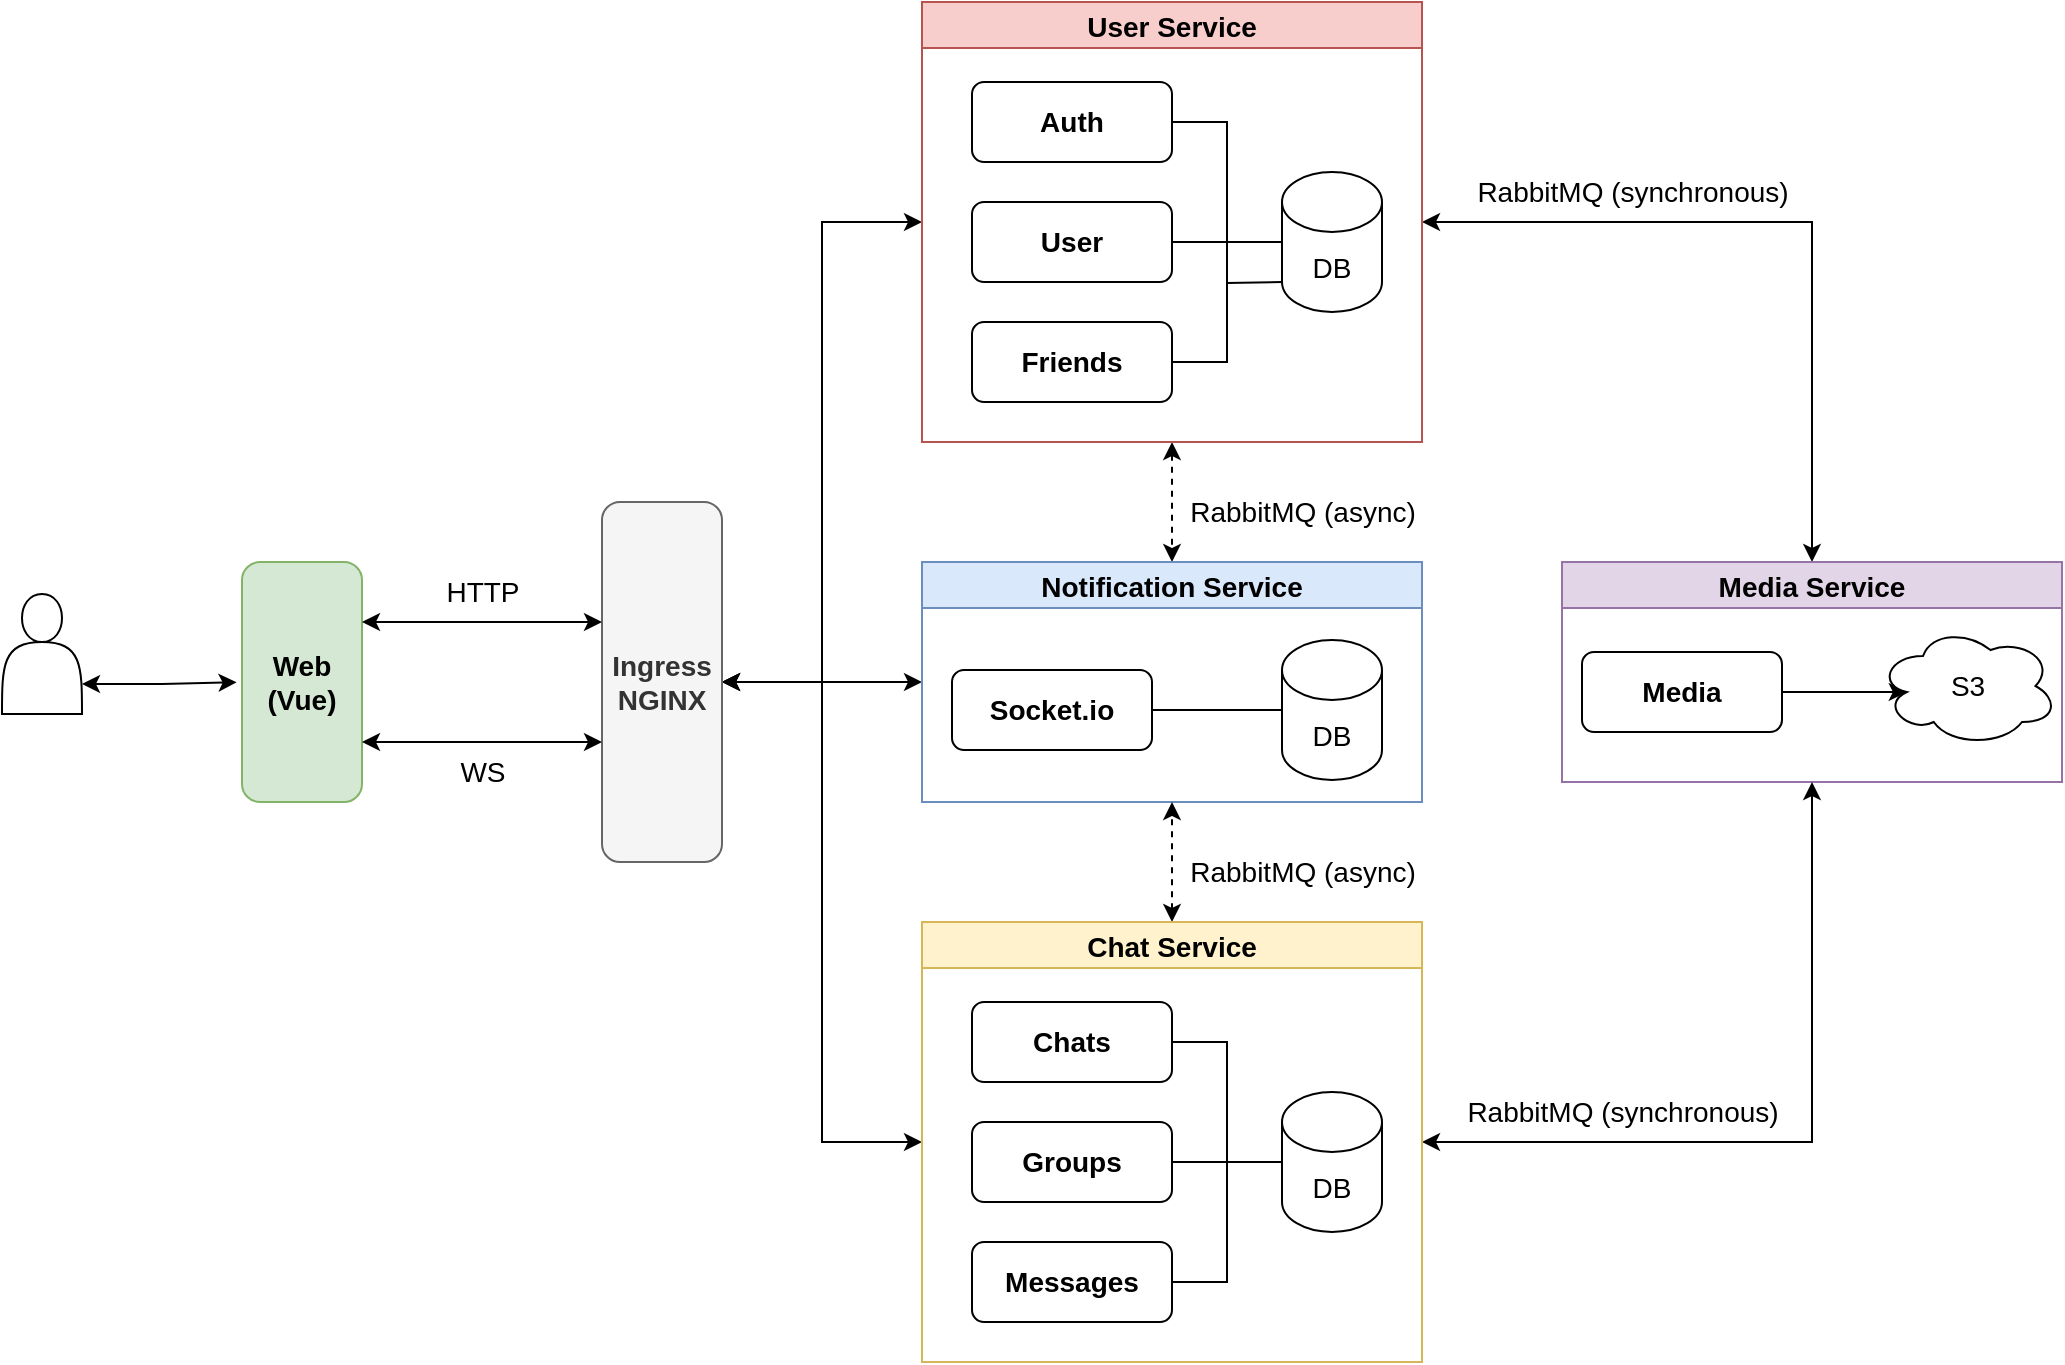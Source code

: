 <mxfile version="20.4.0" type="device"><diagram id="q94jvJhUcuVPXr8nhwDa" name="Page-1"><mxGraphModel dx="1422" dy="794" grid="1" gridSize="10" guides="1" tooltips="1" connect="1" arrows="1" fold="1" page="1" pageScale="1" pageWidth="1169" pageHeight="827" math="0" shadow="0"><root><mxCell id="0"/><mxCell id="1" parent="0"/><mxCell id="XP2sqKLZzlLJB56_FBBl-47" style="edgeStyle=orthogonalEdgeStyle;rounded=0;orthogonalLoop=1;jettySize=auto;html=1;exitX=1;exitY=0.75;exitDx=0;exitDy=0;entryX=0.501;entryY=1.045;entryDx=0;entryDy=0;entryPerimeter=0;fontSize=14;startArrow=classic;startFill=1;endArrow=classic;endFill=1;" edge="1" parent="1" source="XP2sqKLZzlLJB56_FBBl-1" target="XP2sqKLZzlLJB56_FBBl-3"><mxGeometry relative="1" as="geometry"/></mxCell><mxCell id="XP2sqKLZzlLJB56_FBBl-1" value="" style="shape=actor;whiteSpace=wrap;html=1;" vertex="1" parent="1"><mxGeometry x="60" y="336" width="40" height="60" as="geometry"/></mxCell><mxCell id="XP2sqKLZzlLJB56_FBBl-3" value="&lt;font style=&quot;font-size: 14px;&quot;&gt;&lt;b&gt;Web&lt;br&gt;(Vue)&lt;/b&gt;&lt;/font&gt;" style="rounded=1;whiteSpace=wrap;html=1;direction=south;fillColor=#d5e8d4;strokeColor=#82b366;" vertex="1" parent="1"><mxGeometry x="180" y="320" width="60" height="120" as="geometry"/></mxCell><mxCell id="XP2sqKLZzlLJB56_FBBl-52" style="edgeStyle=orthogonalEdgeStyle;rounded=0;orthogonalLoop=1;jettySize=auto;html=1;entryX=0;entryY=0.5;entryDx=0;entryDy=0;fontSize=14;startArrow=classic;startFill=1;endArrow=classic;endFill=1;exitX=0.5;exitY=0;exitDx=0;exitDy=0;" edge="1" parent="1" source="XP2sqKLZzlLJB56_FBBl-4" target="XP2sqKLZzlLJB56_FBBl-7"><mxGeometry relative="1" as="geometry"><mxPoint x="470" y="430" as="sourcePoint"/></mxGeometry></mxCell><mxCell id="XP2sqKLZzlLJB56_FBBl-53" style="edgeStyle=orthogonalEdgeStyle;rounded=0;orthogonalLoop=1;jettySize=auto;html=1;exitX=0.5;exitY=0;exitDx=0;exitDy=0;entryX=0;entryY=0.5;entryDx=0;entryDy=0;fontSize=14;startArrow=classic;startFill=1;endArrow=classic;endFill=1;" edge="1" parent="1" source="XP2sqKLZzlLJB56_FBBl-4" target="XP2sqKLZzlLJB56_FBBl-24"><mxGeometry relative="1" as="geometry"/></mxCell><mxCell id="XP2sqKLZzlLJB56_FBBl-54" style="edgeStyle=orthogonalEdgeStyle;rounded=0;orthogonalLoop=1;jettySize=auto;html=1;exitX=0.5;exitY=0;exitDx=0;exitDy=0;entryX=0;entryY=0.5;entryDx=0;entryDy=0;fontSize=14;startArrow=classic;startFill=1;endArrow=classic;endFill=1;" edge="1" parent="1" source="XP2sqKLZzlLJB56_FBBl-4" target="XP2sqKLZzlLJB56_FBBl-33"><mxGeometry relative="1" as="geometry"/></mxCell><mxCell id="XP2sqKLZzlLJB56_FBBl-4" value="&lt;b&gt;Ingress&lt;br&gt;NGINX&lt;/b&gt;" style="rounded=1;whiteSpace=wrap;html=1;fontSize=14;direction=south;fillColor=#f5f5f5;fontColor=#333333;strokeColor=#666666;" vertex="1" parent="1"><mxGeometry x="360" y="290" width="60" height="180" as="geometry"/></mxCell><mxCell id="XP2sqKLZzlLJB56_FBBl-48" style="edgeStyle=orthogonalEdgeStyle;rounded=0;orthogonalLoop=1;jettySize=auto;html=1;exitX=1;exitY=0.5;exitDx=0;exitDy=0;entryX=0.5;entryY=0;entryDx=0;entryDy=0;fontSize=14;startArrow=classic;startFill=1;endArrow=classic;endFill=1;" edge="1" parent="1" source="XP2sqKLZzlLJB56_FBBl-7" target="XP2sqKLZzlLJB56_FBBl-13"><mxGeometry relative="1" as="geometry"/></mxCell><mxCell id="XP2sqKLZzlLJB56_FBBl-50" style="edgeStyle=orthogonalEdgeStyle;rounded=0;orthogonalLoop=1;jettySize=auto;html=1;exitX=0.5;exitY=1;exitDx=0;exitDy=0;entryX=0.5;entryY=0;entryDx=0;entryDy=0;fontSize=14;startArrow=classic;startFill=1;endArrow=classic;endFill=1;dashed=1;" edge="1" parent="1" source="XP2sqKLZzlLJB56_FBBl-7" target="XP2sqKLZzlLJB56_FBBl-24"><mxGeometry relative="1" as="geometry"/></mxCell><mxCell id="XP2sqKLZzlLJB56_FBBl-7" value="User Service" style="swimlane;fontSize=14;fillColor=#f8cecc;strokeColor=#b85450;" vertex="1" parent="1"><mxGeometry x="520" y="40" width="250" height="220" as="geometry"/></mxCell><mxCell id="XP2sqKLZzlLJB56_FBBl-10" style="edgeStyle=orthogonalEdgeStyle;rounded=0;orthogonalLoop=1;jettySize=auto;html=1;exitX=0.5;exitY=0;exitDx=0;exitDy=0;entryX=0;entryY=0.5;entryDx=0;entryDy=0;entryPerimeter=0;fontSize=14;startArrow=none;startFill=0;endArrow=none;endFill=0;" edge="1" parent="XP2sqKLZzlLJB56_FBBl-7" source="XP2sqKLZzlLJB56_FBBl-5" target="XP2sqKLZzlLJB56_FBBl-6"><mxGeometry relative="1" as="geometry"/></mxCell><mxCell id="XP2sqKLZzlLJB56_FBBl-5" value="&lt;b&gt;Auth&lt;br&gt;&lt;/b&gt;" style="rounded=1;whiteSpace=wrap;html=1;fontSize=14;direction=south;" vertex="1" parent="XP2sqKLZzlLJB56_FBBl-7"><mxGeometry x="25" y="40" width="100" height="40" as="geometry"/></mxCell><mxCell id="XP2sqKLZzlLJB56_FBBl-8" value="&lt;b&gt;User&lt;br&gt;&lt;/b&gt;" style="rounded=1;whiteSpace=wrap;html=1;fontSize=14;direction=south;" vertex="1" parent="XP2sqKLZzlLJB56_FBBl-7"><mxGeometry x="25" y="100" width="100" height="40" as="geometry"/></mxCell><mxCell id="XP2sqKLZzlLJB56_FBBl-12" style="edgeStyle=orthogonalEdgeStyle;rounded=0;orthogonalLoop=1;jettySize=auto;html=1;exitX=0.5;exitY=0;exitDx=0;exitDy=0;entryX=0;entryY=0.5;entryDx=0;entryDy=0;entryPerimeter=0;fontSize=14;startArrow=none;startFill=0;endArrow=none;endFill=0;" edge="1" parent="XP2sqKLZzlLJB56_FBBl-7" source="XP2sqKLZzlLJB56_FBBl-9" target="XP2sqKLZzlLJB56_FBBl-6"><mxGeometry relative="1" as="geometry"/></mxCell><mxCell id="XP2sqKLZzlLJB56_FBBl-9" value="&lt;b&gt;Friends&lt;br&gt;&lt;/b&gt;" style="rounded=1;whiteSpace=wrap;html=1;fontSize=14;direction=south;" vertex="1" parent="XP2sqKLZzlLJB56_FBBl-7"><mxGeometry x="25" y="160" width="100" height="40" as="geometry"/></mxCell><mxCell id="XP2sqKLZzlLJB56_FBBl-6" value="DB" style="shape=cylinder3;whiteSpace=wrap;html=1;boundedLbl=1;backgroundOutline=1;size=15;fontSize=14;" vertex="1" parent="XP2sqKLZzlLJB56_FBBl-7"><mxGeometry x="180" y="85" width="50" height="70" as="geometry"/></mxCell><mxCell id="XP2sqKLZzlLJB56_FBBl-11" style="edgeStyle=orthogonalEdgeStyle;rounded=0;orthogonalLoop=1;jettySize=auto;html=1;exitX=0.5;exitY=0;exitDx=0;exitDy=0;fontSize=14;startArrow=none;startFill=0;endArrow=none;endFill=0;" edge="1" parent="1" source="XP2sqKLZzlLJB56_FBBl-8"><mxGeometry relative="1" as="geometry"><mxPoint x="700" y="180" as="targetPoint"/></mxGeometry></mxCell><mxCell id="XP2sqKLZzlLJB56_FBBl-13" value="Media Service" style="swimlane;fontSize=14;fillColor=#e1d5e7;strokeColor=#9673a6;" vertex="1" parent="1"><mxGeometry x="840" y="320" width="250" height="110" as="geometry"/></mxCell><mxCell id="XP2sqKLZzlLJB56_FBBl-23" style="edgeStyle=orthogonalEdgeStyle;rounded=0;orthogonalLoop=1;jettySize=auto;html=1;exitX=0.5;exitY=0;exitDx=0;exitDy=0;entryX=0.16;entryY=0.55;entryDx=0;entryDy=0;entryPerimeter=0;fontSize=14;startArrow=none;startFill=0;endArrow=classic;endFill=1;" edge="1" parent="XP2sqKLZzlLJB56_FBBl-13" source="XP2sqKLZzlLJB56_FBBl-16" target="XP2sqKLZzlLJB56_FBBl-22"><mxGeometry relative="1" as="geometry"/></mxCell><mxCell id="XP2sqKLZzlLJB56_FBBl-16" value="&lt;b&gt;Media&lt;br&gt;&lt;/b&gt;" style="rounded=1;whiteSpace=wrap;html=1;fontSize=14;direction=south;" vertex="1" parent="XP2sqKLZzlLJB56_FBBl-13"><mxGeometry x="10" y="45" width="100" height="40" as="geometry"/></mxCell><mxCell id="XP2sqKLZzlLJB56_FBBl-22" value="S3" style="ellipse;shape=cloud;whiteSpace=wrap;html=1;fontSize=14;" vertex="1" parent="XP2sqKLZzlLJB56_FBBl-13"><mxGeometry x="158" y="32" width="90" height="60" as="geometry"/></mxCell><mxCell id="XP2sqKLZzlLJB56_FBBl-24" value="Notification Service" style="swimlane;fontSize=14;fillColor=#dae8fc;strokeColor=#6c8ebf;" vertex="1" parent="1"><mxGeometry x="520" y="320" width="250" height="120" as="geometry"/></mxCell><mxCell id="XP2sqKLZzlLJB56_FBBl-32" style="edgeStyle=orthogonalEdgeStyle;rounded=0;orthogonalLoop=1;jettySize=auto;html=1;exitX=0.5;exitY=0;exitDx=0;exitDy=0;entryX=0;entryY=0.5;entryDx=0;entryDy=0;entryPerimeter=0;fontSize=14;startArrow=none;startFill=0;endArrow=none;endFill=0;" edge="1" parent="XP2sqKLZzlLJB56_FBBl-24" source="XP2sqKLZzlLJB56_FBBl-26" target="XP2sqKLZzlLJB56_FBBl-29"><mxGeometry relative="1" as="geometry"/></mxCell><mxCell id="XP2sqKLZzlLJB56_FBBl-26" value="&lt;b&gt;Socket.io&lt;br&gt;&lt;/b&gt;" style="rounded=1;whiteSpace=wrap;html=1;fontSize=14;direction=south;" vertex="1" parent="XP2sqKLZzlLJB56_FBBl-24"><mxGeometry x="15" y="54" width="100" height="40" as="geometry"/></mxCell><mxCell id="XP2sqKLZzlLJB56_FBBl-29" value="DB" style="shape=cylinder3;whiteSpace=wrap;html=1;boundedLbl=1;backgroundOutline=1;size=15;fontSize=14;" vertex="1" parent="XP2sqKLZzlLJB56_FBBl-24"><mxGeometry x="180" y="39" width="50" height="70" as="geometry"/></mxCell><mxCell id="XP2sqKLZzlLJB56_FBBl-49" style="edgeStyle=orthogonalEdgeStyle;rounded=0;orthogonalLoop=1;jettySize=auto;html=1;exitX=1;exitY=0.5;exitDx=0;exitDy=0;entryX=0.5;entryY=1;entryDx=0;entryDy=0;fontSize=14;startArrow=classic;startFill=1;endArrow=classic;endFill=1;" edge="1" parent="1" source="XP2sqKLZzlLJB56_FBBl-33" target="XP2sqKLZzlLJB56_FBBl-13"><mxGeometry relative="1" as="geometry"/></mxCell><mxCell id="XP2sqKLZzlLJB56_FBBl-51" style="edgeStyle=orthogonalEdgeStyle;rounded=0;orthogonalLoop=1;jettySize=auto;html=1;exitX=0.5;exitY=0;exitDx=0;exitDy=0;entryX=0.5;entryY=1;entryDx=0;entryDy=0;fontSize=14;startArrow=classic;startFill=1;endArrow=classic;endFill=1;dashed=1;" edge="1" parent="1" source="XP2sqKLZzlLJB56_FBBl-33" target="XP2sqKLZzlLJB56_FBBl-24"><mxGeometry relative="1" as="geometry"/></mxCell><mxCell id="XP2sqKLZzlLJB56_FBBl-33" value="Chat Service" style="swimlane;fontSize=14;fillColor=#fff2cc;strokeColor=#d6b656;" vertex="1" parent="1"><mxGeometry x="520" y="500" width="250" height="220" as="geometry"/></mxCell><mxCell id="XP2sqKLZzlLJB56_FBBl-34" style="edgeStyle=orthogonalEdgeStyle;rounded=0;orthogonalLoop=1;jettySize=auto;html=1;exitX=0.5;exitY=0;exitDx=0;exitDy=0;entryX=0;entryY=0.5;entryDx=0;entryDy=0;entryPerimeter=0;fontSize=14;startArrow=none;startFill=0;endArrow=none;endFill=0;" edge="1" parent="XP2sqKLZzlLJB56_FBBl-33" source="XP2sqKLZzlLJB56_FBBl-35" target="XP2sqKLZzlLJB56_FBBl-39"><mxGeometry relative="1" as="geometry"/></mxCell><mxCell id="XP2sqKLZzlLJB56_FBBl-35" value="&lt;b&gt;Chats&lt;br&gt;&lt;/b&gt;" style="rounded=1;whiteSpace=wrap;html=1;fontSize=14;direction=south;" vertex="1" parent="XP2sqKLZzlLJB56_FBBl-33"><mxGeometry x="25" y="40" width="100" height="40" as="geometry"/></mxCell><mxCell id="XP2sqKLZzlLJB56_FBBl-36" value="&lt;b&gt;Groups&lt;br&gt;&lt;/b&gt;" style="rounded=1;whiteSpace=wrap;html=1;fontSize=14;direction=south;" vertex="1" parent="XP2sqKLZzlLJB56_FBBl-33"><mxGeometry x="25" y="100" width="100" height="40" as="geometry"/></mxCell><mxCell id="XP2sqKLZzlLJB56_FBBl-37" style="edgeStyle=orthogonalEdgeStyle;rounded=0;orthogonalLoop=1;jettySize=auto;html=1;exitX=0.5;exitY=0;exitDx=0;exitDy=0;entryX=0;entryY=0.5;entryDx=0;entryDy=0;entryPerimeter=0;fontSize=14;startArrow=none;startFill=0;endArrow=none;endFill=0;" edge="1" parent="XP2sqKLZzlLJB56_FBBl-33" source="XP2sqKLZzlLJB56_FBBl-38" target="XP2sqKLZzlLJB56_FBBl-39"><mxGeometry relative="1" as="geometry"/></mxCell><mxCell id="XP2sqKLZzlLJB56_FBBl-38" value="&lt;b&gt;Messages&lt;br&gt;&lt;/b&gt;" style="rounded=1;whiteSpace=wrap;html=1;fontSize=14;direction=south;" vertex="1" parent="XP2sqKLZzlLJB56_FBBl-33"><mxGeometry x="25" y="160" width="100" height="40" as="geometry"/></mxCell><mxCell id="XP2sqKLZzlLJB56_FBBl-39" value="DB" style="shape=cylinder3;whiteSpace=wrap;html=1;boundedLbl=1;backgroundOutline=1;size=15;fontSize=14;" vertex="1" parent="XP2sqKLZzlLJB56_FBBl-33"><mxGeometry x="180" y="85" width="50" height="70" as="geometry"/></mxCell><mxCell id="XP2sqKLZzlLJB56_FBBl-40" style="edgeStyle=orthogonalEdgeStyle;rounded=0;orthogonalLoop=1;jettySize=auto;html=1;exitX=0.5;exitY=0;exitDx=0;exitDy=0;fontSize=14;startArrow=none;startFill=0;endArrow=none;endFill=0;entryX=0;entryY=0.5;entryDx=0;entryDy=0;entryPerimeter=0;" edge="1" parent="XP2sqKLZzlLJB56_FBBl-33" source="XP2sqKLZzlLJB56_FBBl-36" target="XP2sqKLZzlLJB56_FBBl-39"><mxGeometry relative="1" as="geometry"><mxPoint x="180" y="130" as="targetPoint"/></mxGeometry></mxCell><mxCell id="XP2sqKLZzlLJB56_FBBl-43" value="" style="endArrow=classic;startArrow=classic;html=1;rounded=0;fontSize=14;exitX=0.25;exitY=0;exitDx=0;exitDy=0;" edge="1" parent="1"><mxGeometry width="50" height="50" relative="1" as="geometry"><mxPoint x="240" y="350" as="sourcePoint"/><mxPoint x="360" y="350" as="targetPoint"/></mxGeometry></mxCell><mxCell id="XP2sqKLZzlLJB56_FBBl-44" value="" style="endArrow=classic;startArrow=classic;html=1;rounded=0;fontSize=14;exitX=0.75;exitY=0;exitDx=0;exitDy=0;" edge="1" parent="1" source="XP2sqKLZzlLJB56_FBBl-3"><mxGeometry width="50" height="50" relative="1" as="geometry"><mxPoint x="242" y="414" as="sourcePoint"/><mxPoint x="360" y="410" as="targetPoint"/></mxGeometry></mxCell><mxCell id="XP2sqKLZzlLJB56_FBBl-45" value="HTTP" style="text;html=1;align=center;verticalAlign=middle;resizable=0;points=[];autosize=1;strokeColor=none;fillColor=none;fontSize=14;" vertex="1" parent="1"><mxGeometry x="270" y="320" width="60" height="30" as="geometry"/></mxCell><mxCell id="XP2sqKLZzlLJB56_FBBl-46" value="WS" style="text;html=1;align=center;verticalAlign=middle;resizable=0;points=[];autosize=1;strokeColor=none;fillColor=none;fontSize=14;" vertex="1" parent="1"><mxGeometry x="275" y="410" width="50" height="30" as="geometry"/></mxCell><mxCell id="XP2sqKLZzlLJB56_FBBl-55" value="RabbitMQ (async)" style="text;html=1;align=center;verticalAlign=middle;resizable=0;points=[];autosize=1;strokeColor=none;fillColor=none;fontSize=14;" vertex="1" parent="1"><mxGeometry x="640" y="280" width="140" height="30" as="geometry"/></mxCell><mxCell id="XP2sqKLZzlLJB56_FBBl-56" value="RabbitMQ (async)" style="text;html=1;align=center;verticalAlign=middle;resizable=0;points=[];autosize=1;strokeColor=none;fillColor=none;fontSize=14;" vertex="1" parent="1"><mxGeometry x="640" y="460" width="140" height="30" as="geometry"/></mxCell><mxCell id="XP2sqKLZzlLJB56_FBBl-57" value="RabbitMQ (synchronous)" style="text;html=1;align=center;verticalAlign=middle;resizable=0;points=[];autosize=1;strokeColor=none;fillColor=none;fontSize=14;" vertex="1" parent="1"><mxGeometry x="785" y="120" width="180" height="30" as="geometry"/></mxCell><mxCell id="XP2sqKLZzlLJB56_FBBl-58" value="RabbitMQ (synchronous)" style="text;html=1;align=center;verticalAlign=middle;resizable=0;points=[];autosize=1;strokeColor=none;fillColor=none;fontSize=14;" vertex="1" parent="1"><mxGeometry x="780" y="580" width="180" height="30" as="geometry"/></mxCell></root></mxGraphModel></diagram></mxfile>